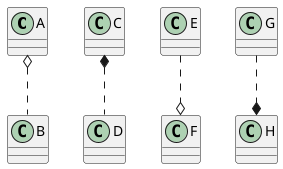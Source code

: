 {
  "sha1": "er6ov2uia9a79n46oxspeqlbqqzjqxu",
  "insertion": {
    "when": "2024-06-01T09:03:04.991Z",
    "user": "plantuml@gmail.com"
  }
}
@startuml

A o.. B
C *.. D
E ..o F
G ..* H

@enduml
